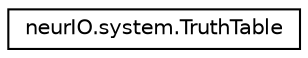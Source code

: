 digraph "Graphical Class Hierarchy"
{
  edge [fontname="Helvetica",fontsize="10",labelfontname="Helvetica",labelfontsize="10"];
  node [fontname="Helvetica",fontsize="10",shape=record];
  rankdir="LR";
  Node0 [label="neurIO.system.TruthTable",height=0.2,width=0.4,color="black", fillcolor="white", style="filled",URL="$d6/d7d/classneur_i_o_1_1system_1_1_truth_table.html"];
}
